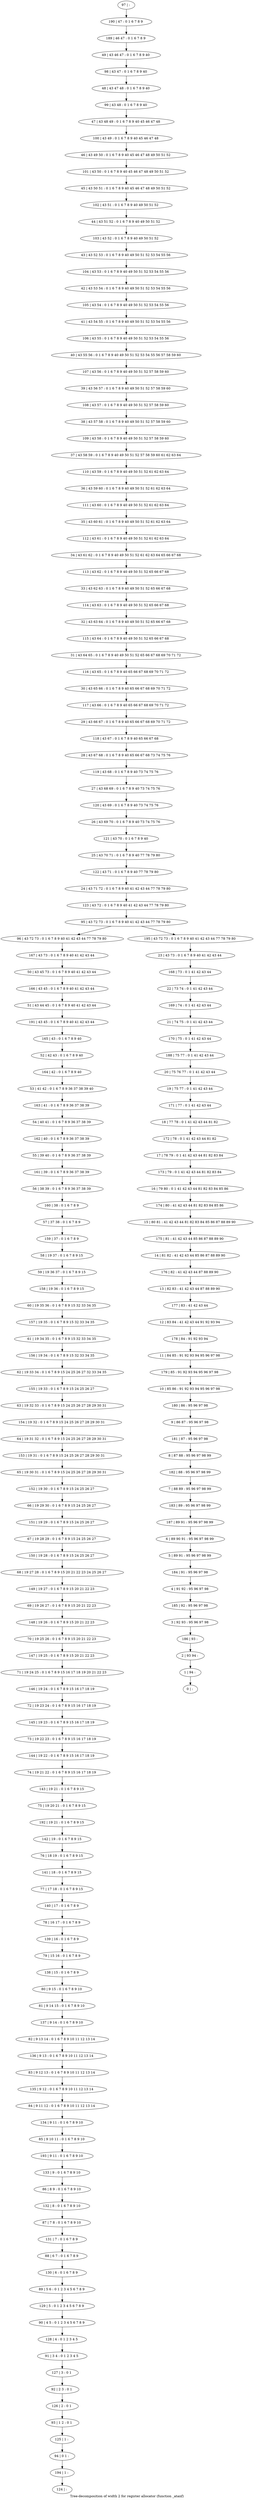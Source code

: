 digraph G {
graph [label="Tree-decomposition of width 2 for register allocator (function _atanf)"]
0[label="0 | : "];
1[label="1 | 94 : "];
2[label="2 | 93 94 : "];
3[label="3 | 92 93 : 95 96 97 98 "];
4[label="4 | 91 92 : 95 96 97 98 "];
5[label="5 | 89 91 : 95 96 97 98 99 "];
6[label="6 | 89 90 91 : 95 96 97 98 99 "];
7[label="7 | 88 89 : 95 96 97 98 99 "];
8[label="8 | 87 88 : 95 96 97 98 99 "];
9[label="9 | 86 87 : 95 96 97 98 "];
10[label="10 | 85 86 : 91 92 93 94 95 96 97 98 "];
11[label="11 | 84 85 : 91 92 93 94 95 96 97 98 "];
12[label="12 | 83 84 : 41 42 43 44 91 92 93 94 "];
13[label="13 | 82 83 : 41 42 43 44 87 88 89 90 "];
14[label="14 | 81 82 : 41 42 43 44 85 86 87 88 89 90 "];
15[label="15 | 80 81 : 41 42 43 44 81 82 83 84 85 86 87 88 89 90 "];
16[label="16 | 79 80 : 0 1 41 42 43 44 81 82 83 84 85 86 "];
17[label="17 | 78 79 : 0 1 41 42 43 44 81 82 83 84 "];
18[label="18 | 77 78 : 0 1 41 42 43 44 81 82 "];
19[label="19 | 75 77 : 0 1 41 42 43 44 "];
20[label="20 | 75 76 77 : 0 1 41 42 43 44 "];
21[label="21 | 74 75 : 0 1 41 42 43 44 "];
22[label="22 | 73 74 : 0 1 41 42 43 44 "];
23[label="23 | 43 73 : 0 1 6 7 8 9 40 41 42 43 44 "];
24[label="24 | 43 71 72 : 0 1 6 7 8 9 40 41 42 43 44 77 78 79 80 "];
25[label="25 | 43 70 71 : 0 1 6 7 8 9 40 77 78 79 80 "];
26[label="26 | 43 69 70 : 0 1 6 7 8 9 40 73 74 75 76 "];
27[label="27 | 43 68 69 : 0 1 6 7 8 9 40 73 74 75 76 "];
28[label="28 | 43 67 68 : 0 1 6 7 8 9 40 65 66 67 68 73 74 75 76 "];
29[label="29 | 43 66 67 : 0 1 6 7 8 9 40 65 66 67 68 69 70 71 72 "];
30[label="30 | 43 65 66 : 0 1 6 7 8 9 40 65 66 67 68 69 70 71 72 "];
31[label="31 | 43 64 65 : 0 1 6 7 8 9 40 49 50 51 52 65 66 67 68 69 70 71 72 "];
32[label="32 | 43 63 64 : 0 1 6 7 8 9 40 49 50 51 52 65 66 67 68 "];
33[label="33 | 43 62 63 : 0 1 6 7 8 9 40 49 50 51 52 65 66 67 68 "];
34[label="34 | 43 61 62 : 0 1 6 7 8 9 40 49 50 51 52 61 62 63 64 65 66 67 68 "];
35[label="35 | 43 60 61 : 0 1 6 7 8 9 40 49 50 51 52 61 62 63 64 "];
36[label="36 | 43 59 60 : 0 1 6 7 8 9 40 49 50 51 52 61 62 63 64 "];
37[label="37 | 43 58 59 : 0 1 6 7 8 9 40 49 50 51 52 57 58 59 60 61 62 63 64 "];
38[label="38 | 43 57 58 : 0 1 6 7 8 9 40 49 50 51 52 57 58 59 60 "];
39[label="39 | 43 56 57 : 0 1 6 7 8 9 40 49 50 51 52 57 58 59 60 "];
40[label="40 | 43 55 56 : 0 1 6 7 8 9 40 49 50 51 52 53 54 55 56 57 58 59 60 "];
41[label="41 | 43 54 55 : 0 1 6 7 8 9 40 49 50 51 52 53 54 55 56 "];
42[label="42 | 43 53 54 : 0 1 6 7 8 9 40 49 50 51 52 53 54 55 56 "];
43[label="43 | 43 52 53 : 0 1 6 7 8 9 40 49 50 51 52 53 54 55 56 "];
44[label="44 | 43 51 52 : 0 1 6 7 8 9 40 49 50 51 52 "];
45[label="45 | 43 50 51 : 0 1 6 7 8 9 40 45 46 47 48 49 50 51 52 "];
46[label="46 | 43 49 50 : 0 1 6 7 8 9 40 45 46 47 48 49 50 51 52 "];
47[label="47 | 43 48 49 : 0 1 6 7 8 9 40 45 46 47 48 "];
48[label="48 | 43 47 48 : 0 1 6 7 8 9 40 "];
49[label="49 | 43 46 47 : 0 1 6 7 8 9 40 "];
50[label="50 | 43 45 73 : 0 1 6 7 8 9 40 41 42 43 44 "];
51[label="51 | 43 44 45 : 0 1 6 7 8 9 40 41 42 43 44 "];
52[label="52 | 42 43 : 0 1 6 7 8 9 40 "];
53[label="53 | 41 42 : 0 1 6 7 8 9 36 37 38 39 40 "];
54[label="54 | 40 41 : 0 1 6 7 8 9 36 37 38 39 "];
55[label="55 | 39 40 : 0 1 6 7 8 9 36 37 38 39 "];
56[label="56 | 38 39 : 0 1 6 7 8 9 36 37 38 39 "];
57[label="57 | 37 38 : 0 1 6 7 8 9 "];
58[label="58 | 19 37 : 0 1 6 7 8 9 15 "];
59[label="59 | 19 36 37 : 0 1 6 7 8 9 15 "];
60[label="60 | 19 35 36 : 0 1 6 7 8 9 15 32 33 34 35 "];
61[label="61 | 19 34 35 : 0 1 6 7 8 9 15 32 33 34 35 "];
62[label="62 | 19 33 34 : 0 1 6 7 8 9 15 24 25 26 27 32 33 34 35 "];
63[label="63 | 19 32 33 : 0 1 6 7 8 9 15 24 25 26 27 28 29 30 31 "];
64[label="64 | 19 31 32 : 0 1 6 7 8 9 15 24 25 26 27 28 29 30 31 "];
65[label="65 | 19 30 31 : 0 1 6 7 8 9 15 24 25 26 27 28 29 30 31 "];
66[label="66 | 19 29 30 : 0 1 6 7 8 9 15 24 25 26 27 "];
67[label="67 | 19 28 29 : 0 1 6 7 8 9 15 24 25 26 27 "];
68[label="68 | 19 27 28 : 0 1 6 7 8 9 15 20 21 22 23 24 25 26 27 "];
69[label="69 | 19 26 27 : 0 1 6 7 8 9 15 20 21 22 23 "];
70[label="70 | 19 25 26 : 0 1 6 7 8 9 15 20 21 22 23 "];
71[label="71 | 19 24 25 : 0 1 6 7 8 9 15 16 17 18 19 20 21 22 23 "];
72[label="72 | 19 23 24 : 0 1 6 7 8 9 15 16 17 18 19 "];
73[label="73 | 19 22 23 : 0 1 6 7 8 9 15 16 17 18 19 "];
74[label="74 | 19 21 22 : 0 1 6 7 8 9 15 16 17 18 19 "];
75[label="75 | 19 20 21 : 0 1 6 7 8 9 15 "];
76[label="76 | 18 19 : 0 1 6 7 8 9 15 "];
77[label="77 | 17 18 : 0 1 6 7 8 9 15 "];
78[label="78 | 16 17 : 0 1 6 7 8 9 "];
79[label="79 | 15 16 : 0 1 6 7 8 9 "];
80[label="80 | 9 15 : 0 1 6 7 8 9 10 "];
81[label="81 | 9 14 15 : 0 1 6 7 8 9 10 "];
82[label="82 | 9 13 14 : 0 1 6 7 8 9 10 11 12 13 14 "];
83[label="83 | 9 12 13 : 0 1 6 7 8 9 10 11 12 13 14 "];
84[label="84 | 9 11 12 : 0 1 6 7 8 9 10 11 12 13 14 "];
85[label="85 | 9 10 11 : 0 1 6 7 8 9 10 "];
86[label="86 | 8 9 : 0 1 6 7 8 9 10 "];
87[label="87 | 7 8 : 0 1 6 7 8 9 10 "];
88[label="88 | 6 7 : 0 1 6 7 8 9 "];
89[label="89 | 5 6 : 0 1 2 3 4 5 6 7 8 9 "];
90[label="90 | 4 5 : 0 1 2 3 4 5 6 7 8 9 "];
91[label="91 | 3 4 : 0 1 2 3 4 5 "];
92[label="92 | 2 3 : 0 1 "];
93[label="93 | 1 2 : 0 1 "];
94[label="94 | 0 1 : "];
95[label="95 | 43 72 73 : 0 1 6 7 8 9 40 41 42 43 44 77 78 79 80 "];
96[label="96 | 43 72 73 : 0 1 6 7 8 9 40 41 42 43 44 77 78 79 80 "];
97[label="97 | : "];
98[label="98 | 43 47 : 0 1 6 7 8 9 40 "];
99[label="99 | 43 48 : 0 1 6 7 8 9 40 "];
100[label="100 | 43 49 : 0 1 6 7 8 9 40 45 46 47 48 "];
101[label="101 | 43 50 : 0 1 6 7 8 9 40 45 46 47 48 49 50 51 52 "];
102[label="102 | 43 51 : 0 1 6 7 8 9 40 49 50 51 52 "];
103[label="103 | 43 52 : 0 1 6 7 8 9 40 49 50 51 52 "];
104[label="104 | 43 53 : 0 1 6 7 8 9 40 49 50 51 52 53 54 55 56 "];
105[label="105 | 43 54 : 0 1 6 7 8 9 40 49 50 51 52 53 54 55 56 "];
106[label="106 | 43 55 : 0 1 6 7 8 9 40 49 50 51 52 53 54 55 56 "];
107[label="107 | 43 56 : 0 1 6 7 8 9 40 49 50 51 52 57 58 59 60 "];
108[label="108 | 43 57 : 0 1 6 7 8 9 40 49 50 51 52 57 58 59 60 "];
109[label="109 | 43 58 : 0 1 6 7 8 9 40 49 50 51 52 57 58 59 60 "];
110[label="110 | 43 59 : 0 1 6 7 8 9 40 49 50 51 52 61 62 63 64 "];
111[label="111 | 43 60 : 0 1 6 7 8 9 40 49 50 51 52 61 62 63 64 "];
112[label="112 | 43 61 : 0 1 6 7 8 9 40 49 50 51 52 61 62 63 64 "];
113[label="113 | 43 62 : 0 1 6 7 8 9 40 49 50 51 52 65 66 67 68 "];
114[label="114 | 43 63 : 0 1 6 7 8 9 40 49 50 51 52 65 66 67 68 "];
115[label="115 | 43 64 : 0 1 6 7 8 9 40 49 50 51 52 65 66 67 68 "];
116[label="116 | 43 65 : 0 1 6 7 8 9 40 65 66 67 68 69 70 71 72 "];
117[label="117 | 43 66 : 0 1 6 7 8 9 40 65 66 67 68 69 70 71 72 "];
118[label="118 | 43 67 : 0 1 6 7 8 9 40 65 66 67 68 "];
119[label="119 | 43 68 : 0 1 6 7 8 9 40 73 74 75 76 "];
120[label="120 | 43 69 : 0 1 6 7 8 9 40 73 74 75 76 "];
121[label="121 | 43 70 : 0 1 6 7 8 9 40 "];
122[label="122 | 43 71 : 0 1 6 7 8 9 40 77 78 79 80 "];
123[label="123 | 43 72 : 0 1 6 7 8 9 40 41 42 43 44 77 78 79 80 "];
124[label="124 | : "];
125[label="125 | 1 : "];
126[label="126 | 2 : 0 1 "];
127[label="127 | 3 : 0 1 "];
128[label="128 | 4 : 0 1 2 3 4 5 "];
129[label="129 | 5 : 0 1 2 3 4 5 6 7 8 9 "];
130[label="130 | 6 : 0 1 6 7 8 9 "];
131[label="131 | 7 : 0 1 6 7 8 9 "];
132[label="132 | 8 : 0 1 6 7 8 9 10 "];
133[label="133 | 9 : 0 1 6 7 8 9 10 "];
134[label="134 | 9 11 : 0 1 6 7 8 9 10 "];
135[label="135 | 9 12 : 0 1 6 7 8 9 10 11 12 13 14 "];
136[label="136 | 9 13 : 0 1 6 7 8 9 10 11 12 13 14 "];
137[label="137 | 9 14 : 0 1 6 7 8 9 10 "];
138[label="138 | 15 : 0 1 6 7 8 9 "];
139[label="139 | 16 : 0 1 6 7 8 9 "];
140[label="140 | 17 : 0 1 6 7 8 9 "];
141[label="141 | 18 : 0 1 6 7 8 9 15 "];
142[label="142 | 19 : 0 1 6 7 8 9 15 "];
143[label="143 | 19 21 : 0 1 6 7 8 9 15 "];
144[label="144 | 19 22 : 0 1 6 7 8 9 15 16 17 18 19 "];
145[label="145 | 19 23 : 0 1 6 7 8 9 15 16 17 18 19 "];
146[label="146 | 19 24 : 0 1 6 7 8 9 15 16 17 18 19 "];
147[label="147 | 19 25 : 0 1 6 7 8 9 15 20 21 22 23 "];
148[label="148 | 19 26 : 0 1 6 7 8 9 15 20 21 22 23 "];
149[label="149 | 19 27 : 0 1 6 7 8 9 15 20 21 22 23 "];
150[label="150 | 19 28 : 0 1 6 7 8 9 15 24 25 26 27 "];
151[label="151 | 19 29 : 0 1 6 7 8 9 15 24 25 26 27 "];
152[label="152 | 19 30 : 0 1 6 7 8 9 15 24 25 26 27 "];
153[label="153 | 19 31 : 0 1 6 7 8 9 15 24 25 26 27 28 29 30 31 "];
154[label="154 | 19 32 : 0 1 6 7 8 9 15 24 25 26 27 28 29 30 31 "];
155[label="155 | 19 33 : 0 1 6 7 8 9 15 24 25 26 27 "];
156[label="156 | 19 34 : 0 1 6 7 8 9 15 32 33 34 35 "];
157[label="157 | 19 35 : 0 1 6 7 8 9 15 32 33 34 35 "];
158[label="158 | 19 36 : 0 1 6 7 8 9 15 "];
159[label="159 | 37 : 0 1 6 7 8 9 "];
160[label="160 | 38 : 0 1 6 7 8 9 "];
161[label="161 | 39 : 0 1 6 7 8 9 36 37 38 39 "];
162[label="162 | 40 : 0 1 6 7 8 9 36 37 38 39 "];
163[label="163 | 41 : 0 1 6 7 8 9 36 37 38 39 "];
164[label="164 | 42 : 0 1 6 7 8 9 40 "];
165[label="165 | 43 : 0 1 6 7 8 9 40 "];
166[label="166 | 43 45 : 0 1 6 7 8 9 40 41 42 43 44 "];
167[label="167 | 43 73 : 0 1 6 7 8 9 40 41 42 43 44 "];
168[label="168 | 73 : 0 1 41 42 43 44 "];
169[label="169 | 74 : 0 1 41 42 43 44 "];
170[label="170 | 75 : 0 1 41 42 43 44 "];
171[label="171 | 77 : 0 1 41 42 43 44 "];
172[label="172 | 78 : 0 1 41 42 43 44 81 82 "];
173[label="173 | 79 : 0 1 41 42 43 44 81 82 83 84 "];
174[label="174 | 80 : 41 42 43 44 81 82 83 84 85 86 "];
175[label="175 | 81 : 41 42 43 44 85 86 87 88 89 90 "];
176[label="176 | 82 : 41 42 43 44 87 88 89 90 "];
177[label="177 | 83 : 41 42 43 44 "];
178[label="178 | 84 : 91 92 93 94 "];
179[label="179 | 85 : 91 92 93 94 95 96 97 98 "];
180[label="180 | 86 : 95 96 97 98 "];
181[label="181 | 87 : 95 96 97 98 "];
182[label="182 | 88 : 95 96 97 98 99 "];
183[label="183 | 89 : 95 96 97 98 99 "];
184[label="184 | 91 : 95 96 97 98 "];
185[label="185 | 92 : 95 96 97 98 "];
186[label="186 | 93 : "];
187[label="187 | 89 91 : 95 96 97 98 99 "];
188[label="188 | 75 77 : 0 1 41 42 43 44 "];
189[label="189 | 46 47 : 0 1 6 7 8 9 "];
190[label="190 | 47 : 0 1 6 7 8 9 "];
191[label="191 | 43 45 : 0 1 6 7 8 9 40 41 42 43 44 "];
192[label="192 | 19 21 : 0 1 6 7 8 9 15 "];
193[label="193 | 9 11 : 0 1 6 7 8 9 10 "];
194[label="194 | 1 : "];
195[label="195 | 43 72 73 : 0 1 6 7 8 9 40 41 42 43 44 77 78 79 80 "];
58->59 ;
80->81 ;
125->94 ;
93->125 ;
126->93 ;
92->126 ;
127->92 ;
91->127 ;
128->91 ;
90->128 ;
129->90 ;
89->129 ;
130->89 ;
88->130 ;
131->88 ;
87->131 ;
132->87 ;
86->132 ;
133->86 ;
134->85 ;
84->134 ;
135->84 ;
83->135 ;
136->83 ;
82->136 ;
137->82 ;
81->137 ;
138->80 ;
79->138 ;
139->79 ;
78->139 ;
140->78 ;
77->140 ;
141->77 ;
76->141 ;
142->76 ;
143->75 ;
74->143 ;
144->74 ;
73->144 ;
145->73 ;
72->145 ;
146->72 ;
71->146 ;
147->71 ;
70->147 ;
148->70 ;
69->148 ;
149->69 ;
68->149 ;
150->68 ;
67->150 ;
151->67 ;
66->151 ;
152->66 ;
65->152 ;
153->65 ;
64->153 ;
154->64 ;
63->154 ;
155->63 ;
62->155 ;
156->62 ;
61->156 ;
157->61 ;
60->157 ;
158->60 ;
59->158 ;
159->58 ;
57->159 ;
160->57 ;
56->160 ;
161->56 ;
55->161 ;
162->55 ;
54->162 ;
163->54 ;
53->163 ;
164->53 ;
52->164 ;
165->52 ;
166->51 ;
50->166 ;
167->50 ;
96->167 ;
191->165 ;
51->191 ;
192->142 ;
75->192 ;
193->133 ;
85->193 ;
194->124 ;
94->194 ;
97->190 ;
190->189 ;
189->49 ;
49->98 ;
98->48 ;
48->99 ;
99->47 ;
47->100 ;
100->46 ;
46->101 ;
101->45 ;
45->102 ;
102->44 ;
44->103 ;
103->43 ;
43->104 ;
104->42 ;
42->105 ;
105->41 ;
41->106 ;
106->40 ;
40->107 ;
107->39 ;
39->108 ;
108->38 ;
38->109 ;
109->37 ;
37->110 ;
110->36 ;
36->111 ;
111->35 ;
35->112 ;
112->34 ;
34->113 ;
113->33 ;
33->114 ;
114->32 ;
32->115 ;
115->31 ;
31->116 ;
116->30 ;
30->117 ;
117->29 ;
29->118 ;
118->28 ;
28->119 ;
119->27 ;
27->120 ;
120->26 ;
26->121 ;
121->25 ;
25->122 ;
122->24 ;
24->123 ;
123->95 ;
23->168 ;
168->22 ;
22->169 ;
169->21 ;
21->170 ;
170->188 ;
188->20 ;
20->19 ;
19->171 ;
171->18 ;
18->172 ;
172->17 ;
17->173 ;
173->16 ;
16->174 ;
174->15 ;
15->175 ;
175->14 ;
14->176 ;
176->13 ;
13->177 ;
177->12 ;
12->178 ;
178->11 ;
11->179 ;
179->10 ;
10->180 ;
180->9 ;
9->181 ;
181->8 ;
8->182 ;
182->7 ;
7->183 ;
183->187 ;
187->6 ;
6->5 ;
5->184 ;
184->4 ;
4->185 ;
185->3 ;
3->186 ;
186->2 ;
2->1 ;
1->0 ;
195->23 ;
95->96 ;
95->195 ;
}

